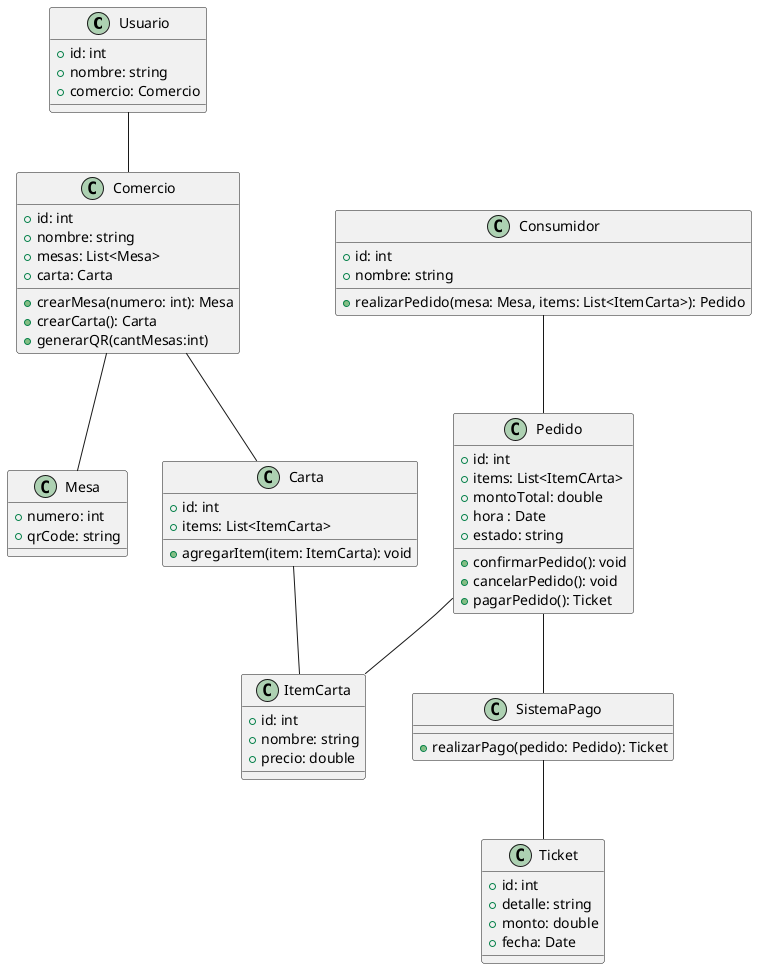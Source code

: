 @startuml diagrama

class Usuario {
  +id: int
  +nombre: string
  +comercio: Comercio
  
}

class Comercio {
  +id: int
  +nombre: string
  +mesas: List<Mesa>
  +carta: Carta

  +crearMesa(numero: int): Mesa
  +crearCarta(): Carta
  +generarQR(cantMesas:int) 
}

class Mesa {
  +numero: int
  +qrCode: string


}

class Carta {
  +id: int
  +items: List<ItemCarta>

  +agregarItem(item: ItemCarta): void
}

class ItemCarta {
  +id: int
  +nombre: string
  +precio: double
}

class Consumidor {
  +id: int
  +nombre: string

  +realizarPedido(mesa: Mesa, items: List<ItemCarta>): Pedido
}

class Pedido {
  +id: int
  +items: List<ItemCArta>
  +montoTotal: double
  +hora : Date
  +estado: string

  +confirmarPedido(): void
  +cancelarPedido(): void
  +pagarPedido(): Ticket
}

class SistemaPago {

  +realizarPago(pedido: Pedido): Ticket

}

class Ticket {
  +id: int
  +detalle: string
  +monto: double
  +fecha: Date
}

Usuario -- Comercio
Comercio -- Mesa
Comercio -- Carta
Carta -- ItemCarta
Consumidor -- Pedido
Pedido -- ItemCarta
Pedido -- SistemaPago
SistemaPago -- Ticket

@enduml